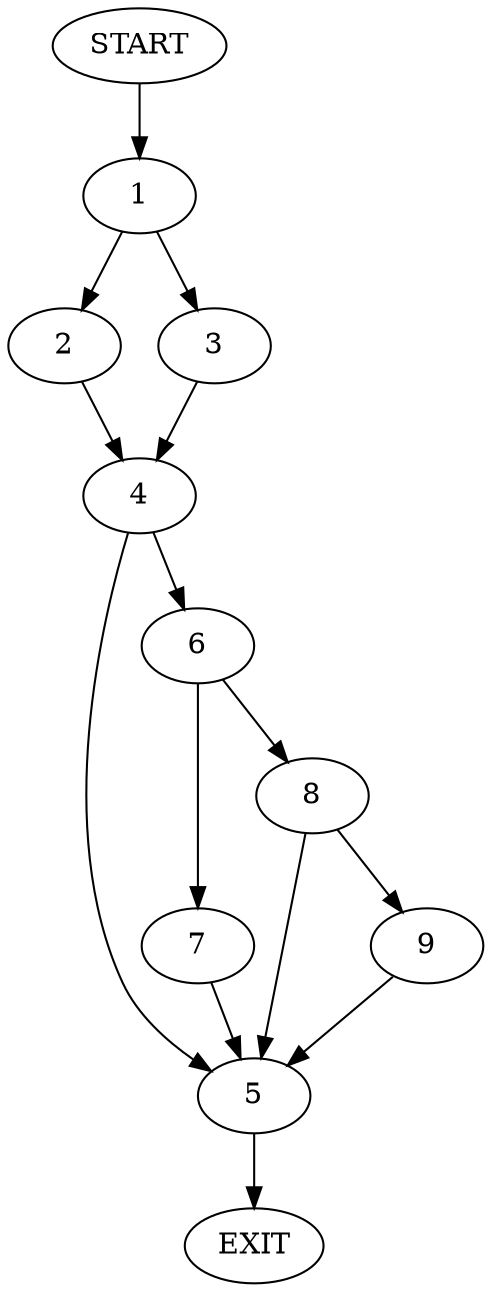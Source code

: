 digraph {
0 [label="START"]
10 [label="EXIT"]
0 -> 1
1 -> 2
1 -> 3
2 -> 4
3 -> 4
4 -> 5
4 -> 6
5 -> 10
6 -> 7
6 -> 8
7 -> 5
8 -> 9
8 -> 5
9 -> 5
}
